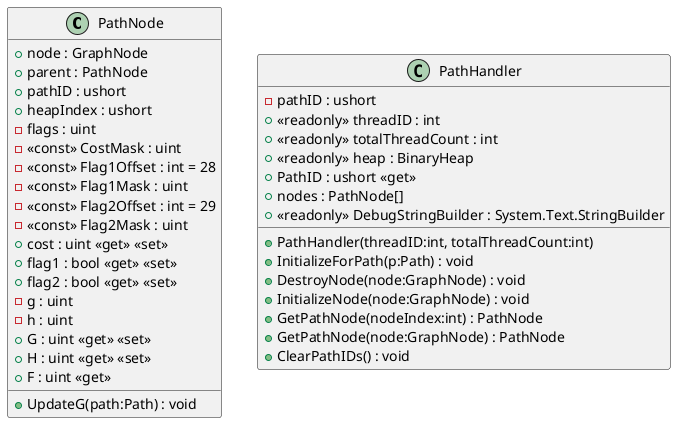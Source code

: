 @startuml
class PathNode {
    + node : GraphNode
    + parent : PathNode
    + pathID : ushort
    + heapIndex : ushort
    - flags : uint
    - <<const>> CostMask : uint
    - <<const>> Flag1Offset : int = 28
    - <<const>> Flag1Mask : uint
    - <<const>> Flag2Offset : int = 29
    - <<const>> Flag2Mask : uint
    + cost : uint <<get>> <<set>>
    + flag1 : bool <<get>> <<set>>
    + flag2 : bool <<get>> <<set>>
    - g : uint
    - h : uint
    + G : uint <<get>> <<set>>
    + H : uint <<get>> <<set>>
    + F : uint <<get>>
    + UpdateG(path:Path) : void
}
class PathHandler {
    - pathID : ushort
    + <<readonly>> threadID : int
    + <<readonly>> totalThreadCount : int
    + <<readonly>> heap : BinaryHeap
    + PathID : ushort <<get>>
    + nodes : PathNode[]
    + <<readonly>> DebugStringBuilder : System.Text.StringBuilder
    + PathHandler(threadID:int, totalThreadCount:int)
    + InitializeForPath(p:Path) : void
    + DestroyNode(node:GraphNode) : void
    + InitializeNode(node:GraphNode) : void
    + GetPathNode(nodeIndex:int) : PathNode
    + GetPathNode(node:GraphNode) : PathNode
    + ClearPathIDs() : void
}
@enduml
